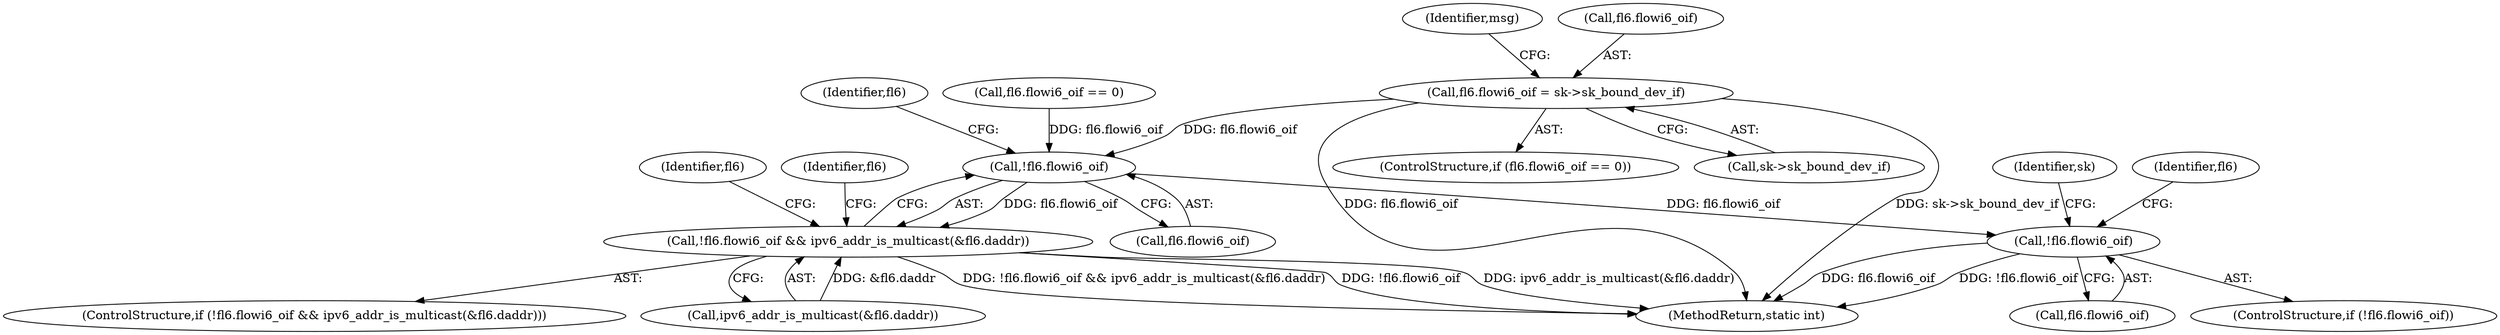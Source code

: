 digraph "0_linux_45f6fad84cc305103b28d73482b344d7f5b76f39_13@pointer" {
"1000368" [label="(Call,fl6.flowi6_oif = sk->sk_bound_dev_if)"];
"1000556" [label="(Call,!fl6.flowi6_oif)"];
"1000555" [label="(Call,!fl6.flowi6_oif && ipv6_addr_is_multicast(&fl6.daddr))"];
"1000574" [label="(Call,!fl6.flowi6_oif)"];
"1000554" [label="(ControlStructure,if (!fl6.flowi6_oif && ipv6_addr_is_multicast(&fl6.daddr)))"];
"1000556" [label="(Call,!fl6.flowi6_oif)"];
"1000555" [label="(Call,!fl6.flowi6_oif && ipv6_addr_is_multicast(&fl6.daddr))"];
"1000372" [label="(Call,sk->sk_bound_dev_if)"];
"1000747" [label="(MethodReturn,static int)"];
"1000576" [label="(Identifier,fl6)"];
"1000586" [label="(Identifier,sk)"];
"1000563" [label="(Identifier,fl6)"];
"1000557" [label="(Call,fl6.flowi6_oif)"];
"1000567" [label="(Identifier,fl6)"];
"1000573" [label="(ControlStructure,if (!fl6.flowi6_oif))"];
"1000580" [label="(Identifier,fl6)"];
"1000362" [label="(ControlStructure,if (fl6.flowi6_oif == 0))"];
"1000377" [label="(Identifier,msg)"];
"1000363" [label="(Call,fl6.flowi6_oif == 0)"];
"1000574" [label="(Call,!fl6.flowi6_oif)"];
"1000369" [label="(Call,fl6.flowi6_oif)"];
"1000575" [label="(Call,fl6.flowi6_oif)"];
"1000560" [label="(Call,ipv6_addr_is_multicast(&fl6.daddr))"];
"1000368" [label="(Call,fl6.flowi6_oif = sk->sk_bound_dev_if)"];
"1000368" -> "1000362"  [label="AST: "];
"1000368" -> "1000372"  [label="CFG: "];
"1000369" -> "1000368"  [label="AST: "];
"1000372" -> "1000368"  [label="AST: "];
"1000377" -> "1000368"  [label="CFG: "];
"1000368" -> "1000747"  [label="DDG: fl6.flowi6_oif"];
"1000368" -> "1000747"  [label="DDG: sk->sk_bound_dev_if"];
"1000368" -> "1000556"  [label="DDG: fl6.flowi6_oif"];
"1000556" -> "1000555"  [label="AST: "];
"1000556" -> "1000557"  [label="CFG: "];
"1000557" -> "1000556"  [label="AST: "];
"1000563" -> "1000556"  [label="CFG: "];
"1000555" -> "1000556"  [label="CFG: "];
"1000556" -> "1000555"  [label="DDG: fl6.flowi6_oif"];
"1000363" -> "1000556"  [label="DDG: fl6.flowi6_oif"];
"1000556" -> "1000574"  [label="DDG: fl6.flowi6_oif"];
"1000555" -> "1000554"  [label="AST: "];
"1000555" -> "1000560"  [label="CFG: "];
"1000560" -> "1000555"  [label="AST: "];
"1000567" -> "1000555"  [label="CFG: "];
"1000576" -> "1000555"  [label="CFG: "];
"1000555" -> "1000747"  [label="DDG: ipv6_addr_is_multicast(&fl6.daddr)"];
"1000555" -> "1000747"  [label="DDG: !fl6.flowi6_oif && ipv6_addr_is_multicast(&fl6.daddr)"];
"1000555" -> "1000747"  [label="DDG: !fl6.flowi6_oif"];
"1000560" -> "1000555"  [label="DDG: &fl6.daddr"];
"1000574" -> "1000573"  [label="AST: "];
"1000574" -> "1000575"  [label="CFG: "];
"1000575" -> "1000574"  [label="AST: "];
"1000580" -> "1000574"  [label="CFG: "];
"1000586" -> "1000574"  [label="CFG: "];
"1000574" -> "1000747"  [label="DDG: fl6.flowi6_oif"];
"1000574" -> "1000747"  [label="DDG: !fl6.flowi6_oif"];
}
